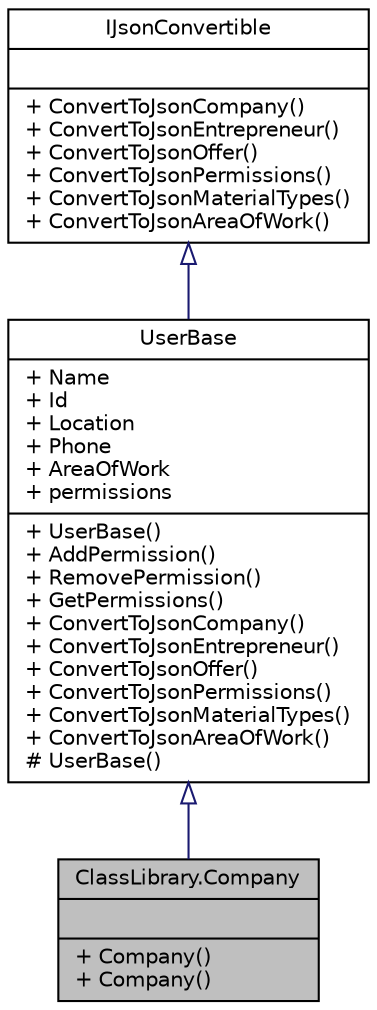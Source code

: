 digraph "ClassLibrary.Company"
{
 // INTERACTIVE_SVG=YES
 // LATEX_PDF_SIZE
  edge [fontname="Helvetica",fontsize="10",labelfontname="Helvetica",labelfontsize="10"];
  node [fontname="Helvetica",fontsize="10",shape=record];
  Node1 [label="{ClassLibrary.Company\n||+ Company()\l+ Company()\l}",height=0.2,width=0.4,color="black", fillcolor="grey75", style="filled", fontcolor="black",tooltip="Clase que representa a un usuario del tipo compania dentro del programa EXPERT : Esta clase es una cl..."];
  Node2 -> Node1 [dir="back",color="midnightblue",fontsize="10",style="solid",arrowtail="onormal",fontname="Helvetica"];
  Node2 [label="{UserBase\n|+ Name\l+ Id\l+ Location\l+ Phone\l+ AreaOfWork\l+ permissions\l|+ UserBase()\l+ AddPermission()\l+ RemovePermission()\l+ GetPermissions()\l+ ConvertToJsonCompany()\l+ ConvertToJsonEntrepreneur()\l+ ConvertToJsonOffer()\l+ ConvertToJsonPermissions()\l+ ConvertToJsonMaterialTypes()\l+ ConvertToJsonAreaOfWork()\l# UserBase()\l}",height=0.2,width=0.4,color="black", fillcolor="white", style="filled",URL="$classClassLibrary_1_1UserBase.html",tooltip="Esta clase define las propiedades y comportamiento que comparten los diferentes usuarios de la empres..."];
  Node3 -> Node2 [dir="back",color="midnightblue",fontsize="10",style="solid",arrowtail="onormal",fontname="Helvetica"];
  Node3 [label="{IJsonConvertible\n||+ ConvertToJsonCompany()\l+ ConvertToJsonEntrepreneur()\l+ ConvertToJsonOffer()\l+ ConvertToJsonPermissions()\l+ ConvertToJsonMaterialTypes()\l+ ConvertToJsonAreaOfWork()\l}",height=0.2,width=0.4,color="black", fillcolor="white", style="filled",URL="$interfaceClassLibrary_1_1IJsonConvertible.html",tooltip="Define el tipo que tienen los objetos que pueden ser serializados en y deserializados desde texto en ..."];
}
